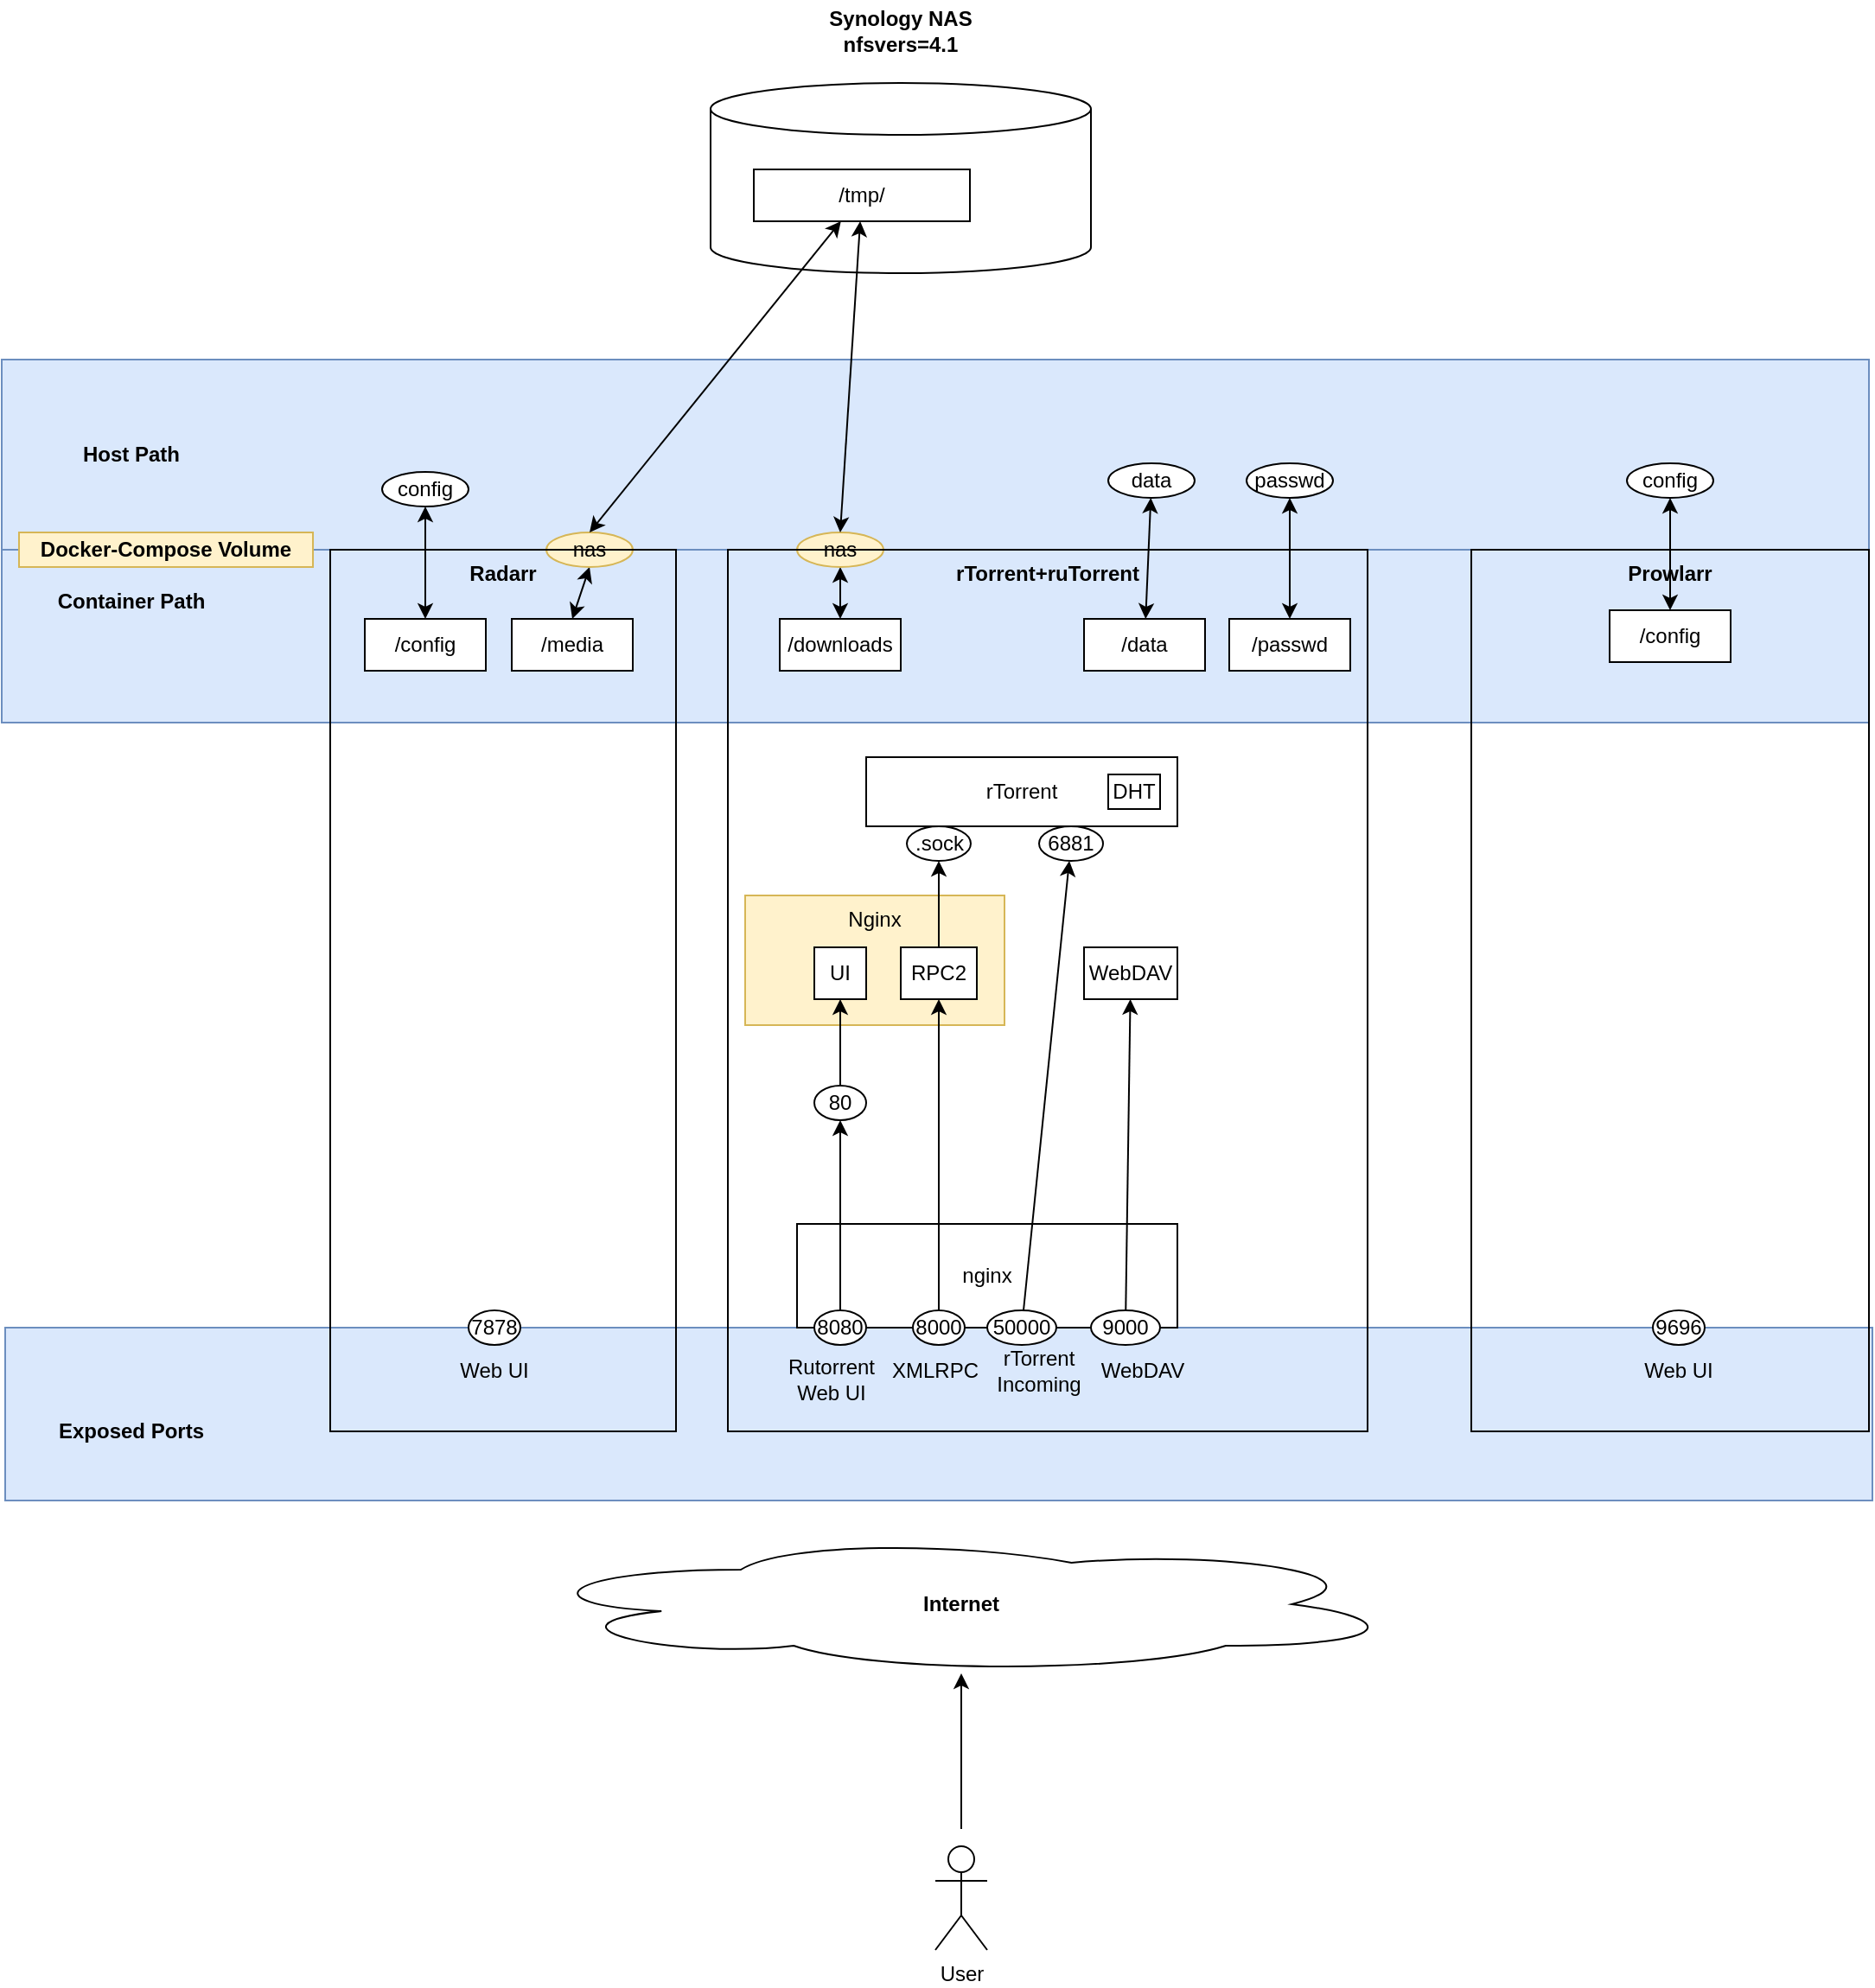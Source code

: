 <mxfile version="14.9.6" type="device"><diagram id="7Jkp2Xz3rnxW5huE7O8l" name="Page-1"><mxGraphModel dx="2210" dy="1708" grid="0" gridSize="10" guides="1" tooltips="1" connect="1" arrows="1" fold="1" page="0" pageScale="1" pageWidth="827" pageHeight="1169" math="0" shadow="0"><root><mxCell id="0"/><mxCell id="1" parent="0"/><mxCell id="w02t33XjhtSZs05ZrakG-54" value="" style="rounded=0;whiteSpace=wrap;html=1;align=center;verticalAlign=middle;fillColor=#dae8fc;strokeColor=#6c8ebf;" vertex="1" parent="1"><mxGeometry x="-148" y="530" width="1080" height="100" as="geometry"/></mxCell><mxCell id="w02t33XjhtSZs05ZrakG-51" value="Nginx" style="rounded=0;whiteSpace=wrap;html=1;fillColor=#fff2cc;align=center;verticalAlign=top;strokeColor=#d6b656;" vertex="1" parent="1"><mxGeometry x="280" y="280" width="150" height="75" as="geometry"/></mxCell><mxCell id="w02t33XjhtSZs05ZrakG-26" value="" style="rounded=0;whiteSpace=wrap;html=1;align=center;verticalAlign=middle;fillColor=#dae8fc;strokeColor=#6c8ebf;" vertex="1" parent="1"><mxGeometry x="-150" y="80" width="1080" height="100" as="geometry"/></mxCell><mxCell id="w02t33XjhtSZs05ZrakG-24" value="" style="rounded=0;whiteSpace=wrap;html=1;align=center;verticalAlign=middle;fillColor=#dae8fc;strokeColor=#6c8ebf;" vertex="1" parent="1"><mxGeometry x="-150" y="-30" width="1080" height="110" as="geometry"/></mxCell><mxCell id="xW14oNKWy2bOayZdMxyt-3" value="Prowlarr" style="rounded=0;whiteSpace=wrap;html=1;fillColor=none;fontStyle=1;verticalAlign=top;" parent="1" vertex="1"><mxGeometry x="700" y="80" width="230" height="510" as="geometry"/></mxCell><mxCell id="xW14oNKWy2bOayZdMxyt-4" value="7878" style="ellipse;whiteSpace=wrap;html=1;" parent="1" vertex="1"><mxGeometry x="120" y="520" width="30" height="20" as="geometry"/></mxCell><mxCell id="xW14oNKWy2bOayZdMxyt-6" value="nginx" style="rounded=0;whiteSpace=wrap;html=1;" parent="1" vertex="1"><mxGeometry x="310" y="470" width="220" height="60" as="geometry"/></mxCell><mxCell id="xW14oNKWy2bOayZdMxyt-8" style="edgeStyle=orthogonalEdgeStyle;rounded=0;orthogonalLoop=1;jettySize=auto;html=1;entryX=0.5;entryY=1;entryDx=0;entryDy=0;" parent="1" source="xW14oNKWy2bOayZdMxyt-5" target="xW14oNKWy2bOayZdMxyt-7" edge="1"><mxGeometry relative="1" as="geometry"/></mxCell><mxCell id="xW14oNKWy2bOayZdMxyt-5" value="8080" style="ellipse;whiteSpace=wrap;html=1;" parent="1" vertex="1"><mxGeometry x="320" y="520" width="30" height="20" as="geometry"/></mxCell><mxCell id="w02t33XjhtSZs05ZrakG-48" style="edgeStyle=none;rounded=0;orthogonalLoop=1;jettySize=auto;html=1;entryX=0.5;entryY=1;entryDx=0;entryDy=0;startArrow=none;startFill=0;" edge="1" parent="1" source="xW14oNKWy2bOayZdMxyt-7" target="xW14oNKWy2bOayZdMxyt-10"><mxGeometry relative="1" as="geometry"/></mxCell><mxCell id="xW14oNKWy2bOayZdMxyt-7" value="80" style="ellipse;whiteSpace=wrap;html=1;" parent="1" vertex="1"><mxGeometry x="320" y="390" width="30" height="20" as="geometry"/></mxCell><mxCell id="xW14oNKWy2bOayZdMxyt-14" style="rounded=0;orthogonalLoop=1;jettySize=auto;html=1;entryX=0.5;entryY=1;entryDx=0;entryDy=0;" parent="1" source="xW14oNKWy2bOayZdMxyt-9" target="xW14oNKWy2bOayZdMxyt-11" edge="1"><mxGeometry relative="1" as="geometry"><mxPoint x="393" y="382" as="targetPoint"/></mxGeometry></mxCell><mxCell id="xW14oNKWy2bOayZdMxyt-9" value="8000" style="ellipse;whiteSpace=wrap;html=1;" parent="1" vertex="1"><mxGeometry x="377" y="520" width="30" height="20" as="geometry"/></mxCell><mxCell id="xW14oNKWy2bOayZdMxyt-10" value="UI" style="rounded=0;whiteSpace=wrap;html=1;" parent="1" vertex="1"><mxGeometry x="320" y="310" width="30" height="30" as="geometry"/></mxCell><mxCell id="xW14oNKWy2bOayZdMxyt-24" style="edgeStyle=none;rounded=0;orthogonalLoop=1;jettySize=auto;html=1;entryX=0.5;entryY=1;entryDx=0;entryDy=0;" parent="1" source="xW14oNKWy2bOayZdMxyt-11" target="xW14oNKWy2bOayZdMxyt-13" edge="1"><mxGeometry relative="1" as="geometry"/></mxCell><mxCell id="xW14oNKWy2bOayZdMxyt-11" value="RPC2" style="rounded=0;whiteSpace=wrap;html=1;" parent="1" vertex="1"><mxGeometry x="370" y="310" width="44" height="30" as="geometry"/></mxCell><mxCell id="xW14oNKWy2bOayZdMxyt-13" value=".sock" style="ellipse;whiteSpace=wrap;html=1;" parent="1" vertex="1"><mxGeometry x="373.5" y="240" width="37" height="20" as="geometry"/></mxCell><mxCell id="xW14oNKWy2bOayZdMxyt-15" value="9696" style="ellipse;whiteSpace=wrap;html=1;" parent="1" vertex="1"><mxGeometry x="805" y="520" width="30" height="20" as="geometry"/></mxCell><mxCell id="xW14oNKWy2bOayZdMxyt-25" style="edgeStyle=none;rounded=0;orthogonalLoop=1;jettySize=auto;html=1;" parent="1" source="xW14oNKWy2bOayZdMxyt-17" target="xW14oNKWy2bOayZdMxyt-22" edge="1"><mxGeometry relative="1" as="geometry"/></mxCell><mxCell id="xW14oNKWy2bOayZdMxyt-17" value="50000" style="ellipse;whiteSpace=wrap;html=1;" parent="1" vertex="1"><mxGeometry x="420" y="520" width="40" height="20" as="geometry"/></mxCell><mxCell id="xW14oNKWy2bOayZdMxyt-21" style="rounded=0;orthogonalLoop=1;jettySize=auto;html=1;" parent="1" source="xW14oNKWy2bOayZdMxyt-18" target="xW14oNKWy2bOayZdMxyt-19" edge="1"><mxGeometry relative="1" as="geometry"/></mxCell><mxCell id="xW14oNKWy2bOayZdMxyt-18" value="9000" style="ellipse;whiteSpace=wrap;html=1;" parent="1" vertex="1"><mxGeometry x="480" y="520" width="40" height="20" as="geometry"/></mxCell><mxCell id="xW14oNKWy2bOayZdMxyt-19" value="WebDAV" style="rounded=0;whiteSpace=wrap;html=1;" parent="1" vertex="1"><mxGeometry x="476" y="310" width="54" height="30" as="geometry"/></mxCell><mxCell id="xW14oNKWy2bOayZdMxyt-22" value="6881" style="ellipse;whiteSpace=wrap;html=1;" parent="1" vertex="1"><mxGeometry x="450" y="240" width="37" height="20" as="geometry"/></mxCell><mxCell id="xW14oNKWy2bOayZdMxyt-23" value="rTorrent" style="rounded=0;whiteSpace=wrap;html=1;" parent="1" vertex="1"><mxGeometry x="350" y="200" width="180" height="40" as="geometry"/></mxCell><mxCell id="xW14oNKWy2bOayZdMxyt-26" value="DHT" style="rounded=0;whiteSpace=wrap;html=1;" parent="1" vertex="1"><mxGeometry x="490" y="210" width="30" height="20" as="geometry"/></mxCell><mxCell id="w02t33XjhtSZs05ZrakG-3" value="/media" style="rounded=0;whiteSpace=wrap;html=1;" vertex="1" parent="1"><mxGeometry x="145" y="120" width="70" height="30" as="geometry"/></mxCell><mxCell id="w02t33XjhtSZs05ZrakG-6" style="edgeStyle=none;rounded=0;orthogonalLoop=1;jettySize=auto;html=1;entryX=0.5;entryY=0;entryDx=0;entryDy=0;startArrow=classic;startFill=1;exitX=0.5;exitY=1;exitDx=0;exitDy=0;" edge="1" parent="1" source="w02t33XjhtSZs05ZrakG-7" target="w02t33XjhtSZs05ZrakG-3"><mxGeometry relative="1" as="geometry"><mxPoint x="115" y="200" as="sourcePoint"/></mxGeometry></mxCell><mxCell id="w02t33XjhtSZs05ZrakG-7" value="nas" style="ellipse;whiteSpace=wrap;html=1;align=center;verticalAlign=middle;fillColor=#fff2cc;strokeColor=#d6b656;" vertex="1" parent="1"><mxGeometry x="165" y="70" width="50" height="20" as="geometry"/></mxCell><mxCell id="w02t33XjhtSZs05ZrakG-10" value="" style="group" vertex="1" connectable="0" parent="1"><mxGeometry x="260" y="-230" width="220" height="150" as="geometry"/></mxCell><mxCell id="w02t33XjhtSZs05ZrakG-1" value="" style="shape=cylinder3;whiteSpace=wrap;html=1;boundedLbl=1;backgroundOutline=1;size=15;" vertex="1" parent="w02t33XjhtSZs05ZrakG-10"><mxGeometry y="40" width="220" height="110" as="geometry"/></mxCell><mxCell id="w02t33XjhtSZs05ZrakG-2" value="/tmp/" style="rounded=0;whiteSpace=wrap;html=1;" vertex="1" parent="w02t33XjhtSZs05ZrakG-10"><mxGeometry x="25" y="90" width="125" height="30" as="geometry"/></mxCell><mxCell id="w02t33XjhtSZs05ZrakG-8" value="&lt;b&gt;Synology NAS&lt;br&gt;nfsvers=4.1&lt;/b&gt;" style="text;html=1;strokeColor=none;fillColor=none;align=center;verticalAlign=middle;whiteSpace=wrap;rounded=0;" vertex="1" parent="w02t33XjhtSZs05ZrakG-10"><mxGeometry x="30" width="160" height="20" as="geometry"/></mxCell><mxCell id="w02t33XjhtSZs05ZrakG-9" style="edgeStyle=none;rounded=0;orthogonalLoop=1;jettySize=auto;html=1;exitX=0.5;exitY=0;exitDx=0;exitDy=0;startArrow=none;startFill=0;" edge="1" parent="w02t33XjhtSZs05ZrakG-10" source="w02t33XjhtSZs05ZrakG-8" target="w02t33XjhtSZs05ZrakG-8"><mxGeometry relative="1" as="geometry"/></mxCell><mxCell id="w02t33XjhtSZs05ZrakG-14" style="edgeStyle=none;rounded=0;orthogonalLoop=1;jettySize=auto;html=1;entryX=0.5;entryY=0;entryDx=0;entryDy=0;startArrow=classic;startFill=1;" edge="1" parent="1" source="w02t33XjhtSZs05ZrakG-11" target="w02t33XjhtSZs05ZrakG-13"><mxGeometry relative="1" as="geometry"/></mxCell><mxCell id="w02t33XjhtSZs05ZrakG-11" value="nas" style="ellipse;whiteSpace=wrap;html=1;align=center;verticalAlign=middle;fillColor=#fff2cc;strokeColor=#d6b656;" vertex="1" parent="1"><mxGeometry x="310" y="70" width="50" height="20" as="geometry"/></mxCell><mxCell id="w02t33XjhtSZs05ZrakG-12" style="edgeStyle=none;rounded=0;orthogonalLoop=1;jettySize=auto;html=1;entryX=0.5;entryY=0;entryDx=0;entryDy=0;startArrow=classic;startFill=1;" edge="1" parent="1" source="w02t33XjhtSZs05ZrakG-2" target="w02t33XjhtSZs05ZrakG-11"><mxGeometry relative="1" as="geometry"/></mxCell><mxCell id="w02t33XjhtSZs05ZrakG-5" style="rounded=0;orthogonalLoop=1;jettySize=auto;html=1;startArrow=classic;startFill=1;exitX=0.5;exitY=0;exitDx=0;exitDy=0;" edge="1" parent="1" source="w02t33XjhtSZs05ZrakG-7" target="w02t33XjhtSZs05ZrakG-2"><mxGeometry relative="1" as="geometry"><mxPoint x="115.893" y="170" as="sourcePoint"/></mxGeometry></mxCell><mxCell id="w02t33XjhtSZs05ZrakG-13" value="/downloads" style="rounded=0;whiteSpace=wrap;html=1;" vertex="1" parent="1"><mxGeometry x="300" y="120" width="70" height="30" as="geometry"/></mxCell><mxCell id="w02t33XjhtSZs05ZrakG-15" value="/data" style="rounded=0;whiteSpace=wrap;html=1;" vertex="1" parent="1"><mxGeometry x="476" y="120" width="70" height="30" as="geometry"/></mxCell><mxCell id="w02t33XjhtSZs05ZrakG-18" value="/passwd" style="rounded=0;whiteSpace=wrap;html=1;" vertex="1" parent="1"><mxGeometry x="560" y="120" width="70" height="30" as="geometry"/></mxCell><mxCell id="w02t33XjhtSZs05ZrakG-21" style="edgeStyle=none;rounded=0;orthogonalLoop=1;jettySize=auto;html=1;startArrow=classic;startFill=1;" edge="1" parent="1" source="w02t33XjhtSZs05ZrakG-19" target="w02t33XjhtSZs05ZrakG-15"><mxGeometry relative="1" as="geometry"/></mxCell><mxCell id="w02t33XjhtSZs05ZrakG-19" value="data" style="ellipse;whiteSpace=wrap;html=1;align=center;verticalAlign=middle;" vertex="1" parent="1"><mxGeometry x="490" y="30" width="50" height="20" as="geometry"/></mxCell><mxCell id="w02t33XjhtSZs05ZrakG-22" style="edgeStyle=none;rounded=0;orthogonalLoop=1;jettySize=auto;html=1;startArrow=classic;startFill=1;" edge="1" parent="1" source="w02t33XjhtSZs05ZrakG-20" target="w02t33XjhtSZs05ZrakG-18"><mxGeometry relative="1" as="geometry"/></mxCell><mxCell id="w02t33XjhtSZs05ZrakG-20" value="passwd" style="ellipse;whiteSpace=wrap;html=1;align=center;verticalAlign=middle;" vertex="1" parent="1"><mxGeometry x="570" y="30" width="50" height="20" as="geometry"/></mxCell><mxCell id="w02t33XjhtSZs05ZrakG-23" value="Container Path" style="text;html=1;strokeColor=none;fillColor=none;align=center;verticalAlign=middle;whiteSpace=wrap;rounded=0;fontStyle=1" vertex="1" parent="1"><mxGeometry x="-140" y="90" width="130" height="40" as="geometry"/></mxCell><mxCell id="w02t33XjhtSZs05ZrakG-25" value="Host Path" style="text;html=1;strokeColor=none;fillColor=none;align=center;verticalAlign=middle;whiteSpace=wrap;rounded=0;fontStyle=1" vertex="1" parent="1"><mxGeometry x="-140" y="5" width="130" height="40" as="geometry"/></mxCell><mxCell id="w02t33XjhtSZs05ZrakG-27" value="Docker-Compose Volume" style="text;html=1;strokeColor=#d6b656;fillColor=#fff2cc;align=center;verticalAlign=middle;whiteSpace=wrap;rounded=0;fontStyle=1" vertex="1" parent="1"><mxGeometry x="-140" y="70" width="170" height="20" as="geometry"/></mxCell><mxCell id="w02t33XjhtSZs05ZrakG-33" style="edgeStyle=none;rounded=0;orthogonalLoop=1;jettySize=auto;html=1;entryX=0.5;entryY=1;entryDx=0;entryDy=0;startArrow=classic;startFill=1;" edge="1" parent="1" source="w02t33XjhtSZs05ZrakG-31" target="w02t33XjhtSZs05ZrakG-32"><mxGeometry relative="1" as="geometry"/></mxCell><mxCell id="w02t33XjhtSZs05ZrakG-31" value="/config" style="rounded=0;whiteSpace=wrap;html=1;" vertex="1" parent="1"><mxGeometry x="780" y="115" width="70" height="30" as="geometry"/></mxCell><mxCell id="w02t33XjhtSZs05ZrakG-32" value="config" style="ellipse;whiteSpace=wrap;html=1;align=center;verticalAlign=middle;" vertex="1" parent="1"><mxGeometry x="790" y="30" width="50" height="20" as="geometry"/></mxCell><mxCell id="w02t33XjhtSZs05ZrakG-34" value="/config" style="rounded=0;whiteSpace=wrap;html=1;" vertex="1" parent="1"><mxGeometry x="60" y="120" width="70" height="30" as="geometry"/></mxCell><mxCell id="w02t33XjhtSZs05ZrakG-36" style="edgeStyle=none;rounded=0;orthogonalLoop=1;jettySize=auto;html=1;startArrow=classic;startFill=1;" edge="1" parent="1" source="w02t33XjhtSZs05ZrakG-35" target="w02t33XjhtSZs05ZrakG-34"><mxGeometry relative="1" as="geometry"/></mxCell><mxCell id="w02t33XjhtSZs05ZrakG-35" value="config" style="ellipse;whiteSpace=wrap;html=1;align=center;verticalAlign=middle;" vertex="1" parent="1"><mxGeometry x="70" y="35" width="50" height="20" as="geometry"/></mxCell><mxCell id="w02t33XjhtSZs05ZrakG-39" value="XMLRPC" style="text;html=1;strokeColor=none;fillColor=none;align=center;verticalAlign=middle;whiteSpace=wrap;rounded=0;" vertex="1" parent="1"><mxGeometry x="360" y="545" width="60" height="20" as="geometry"/></mxCell><mxCell id="w02t33XjhtSZs05ZrakG-40" value="Rutorrent Web UI" style="text;html=1;strokeColor=none;fillColor=none;align=center;verticalAlign=middle;whiteSpace=wrap;rounded=0;" vertex="1" parent="1"><mxGeometry x="300" y="545" width="60" height="30" as="geometry"/></mxCell><mxCell id="w02t33XjhtSZs05ZrakG-41" value="rTorrent&lt;br&gt;Incoming" style="text;html=1;strokeColor=none;fillColor=none;align=center;verticalAlign=middle;whiteSpace=wrap;rounded=0;" vertex="1" parent="1"><mxGeometry x="440" y="550" width="20" height="10" as="geometry"/></mxCell><mxCell id="w02t33XjhtSZs05ZrakG-44" value="WebDAV" style="text;html=1;strokeColor=none;fillColor=none;align=center;verticalAlign=middle;whiteSpace=wrap;rounded=0;" vertex="1" parent="1"><mxGeometry x="480" y="545" width="60" height="20" as="geometry"/></mxCell><mxCell id="w02t33XjhtSZs05ZrakG-45" value="Web UI" style="text;html=1;strokeColor=none;fillColor=none;align=center;verticalAlign=middle;whiteSpace=wrap;rounded=0;" vertex="1" parent="1"><mxGeometry x="105" y="540" width="60" height="30" as="geometry"/></mxCell><mxCell id="w02t33XjhtSZs05ZrakG-46" value="Web UI" style="text;html=1;strokeColor=none;fillColor=none;align=center;verticalAlign=middle;whiteSpace=wrap;rounded=0;" vertex="1" parent="1"><mxGeometry x="790" y="540" width="60" height="30" as="geometry"/></mxCell><mxCell id="w02t33XjhtSZs05ZrakG-55" value="Exposed Ports" style="text;html=1;strokeColor=none;fillColor=none;align=center;verticalAlign=middle;whiteSpace=wrap;rounded=0;fontStyle=1" vertex="1" parent="1"><mxGeometry x="-140" y="570" width="130" height="40" as="geometry"/></mxCell><mxCell id="w02t33XjhtSZs05ZrakG-56" value="Internet" style="ellipse;shape=cloud;whiteSpace=wrap;html=1;fillColor=none;align=center;verticalAlign=middle;fontStyle=1" vertex="1" parent="1"><mxGeometry x="150" y="650" width="510" height="80" as="geometry"/></mxCell><mxCell id="w02t33XjhtSZs05ZrakG-58" style="edgeStyle=none;rounded=0;orthogonalLoop=1;jettySize=auto;html=1;startArrow=none;startFill=0;" edge="1" parent="1" target="w02t33XjhtSZs05ZrakG-56"><mxGeometry relative="1" as="geometry"><mxPoint x="405" y="820" as="sourcePoint"/></mxGeometry></mxCell><mxCell id="w02t33XjhtSZs05ZrakG-60" value="User" style="shape=umlActor;verticalLabelPosition=bottom;verticalAlign=top;html=1;outlineConnect=0;fillColor=none;" vertex="1" parent="1"><mxGeometry x="390" y="830" width="30" height="60" as="geometry"/></mxCell><mxCell id="xW14oNKWy2bOayZdMxyt-2" value="&lt;b&gt;rTorrent+ruTorrent&lt;/b&gt;" style="rounded=0;whiteSpace=wrap;html=1;verticalAlign=top;fillColor=none;" parent="1" vertex="1"><mxGeometry x="270" y="80" width="370" height="510" as="geometry"/></mxCell><mxCell id="xW14oNKWy2bOayZdMxyt-1" value="Radarr" style="rounded=0;whiteSpace=wrap;html=1;verticalAlign=top;fillColor=none;fontStyle=1" parent="1" vertex="1"><mxGeometry x="40" y="80" width="200" height="510" as="geometry"/></mxCell></root></mxGraphModel></diagram></mxfile>